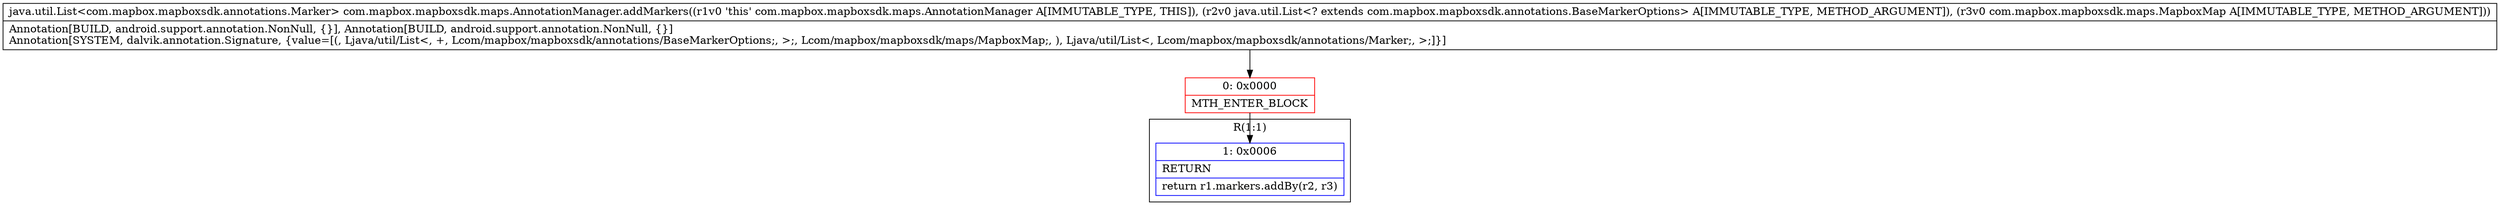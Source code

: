 digraph "CFG forcom.mapbox.mapboxsdk.maps.AnnotationManager.addMarkers(Ljava\/util\/List;Lcom\/mapbox\/mapboxsdk\/maps\/MapboxMap;)Ljava\/util\/List;" {
subgraph cluster_Region_1131724079 {
label = "R(1:1)";
node [shape=record,color=blue];
Node_1 [shape=record,label="{1\:\ 0x0006|RETURN\l|return r1.markers.addBy(r2, r3)\l}"];
}
Node_0 [shape=record,color=red,label="{0\:\ 0x0000|MTH_ENTER_BLOCK\l}"];
MethodNode[shape=record,label="{java.util.List\<com.mapbox.mapboxsdk.annotations.Marker\> com.mapbox.mapboxsdk.maps.AnnotationManager.addMarkers((r1v0 'this' com.mapbox.mapboxsdk.maps.AnnotationManager A[IMMUTABLE_TYPE, THIS]), (r2v0 java.util.List\<? extends com.mapbox.mapboxsdk.annotations.BaseMarkerOptions\> A[IMMUTABLE_TYPE, METHOD_ARGUMENT]), (r3v0 com.mapbox.mapboxsdk.maps.MapboxMap A[IMMUTABLE_TYPE, METHOD_ARGUMENT]))  | Annotation[BUILD, android.support.annotation.NonNull, \{\}], Annotation[BUILD, android.support.annotation.NonNull, \{\}]\lAnnotation[SYSTEM, dalvik.annotation.Signature, \{value=[(, Ljava\/util\/List\<, +, Lcom\/mapbox\/mapboxsdk\/annotations\/BaseMarkerOptions;, \>;, Lcom\/mapbox\/mapboxsdk\/maps\/MapboxMap;, ), Ljava\/util\/List\<, Lcom\/mapbox\/mapboxsdk\/annotations\/Marker;, \>;]\}]\l}"];
MethodNode -> Node_0;
Node_0 -> Node_1;
}

